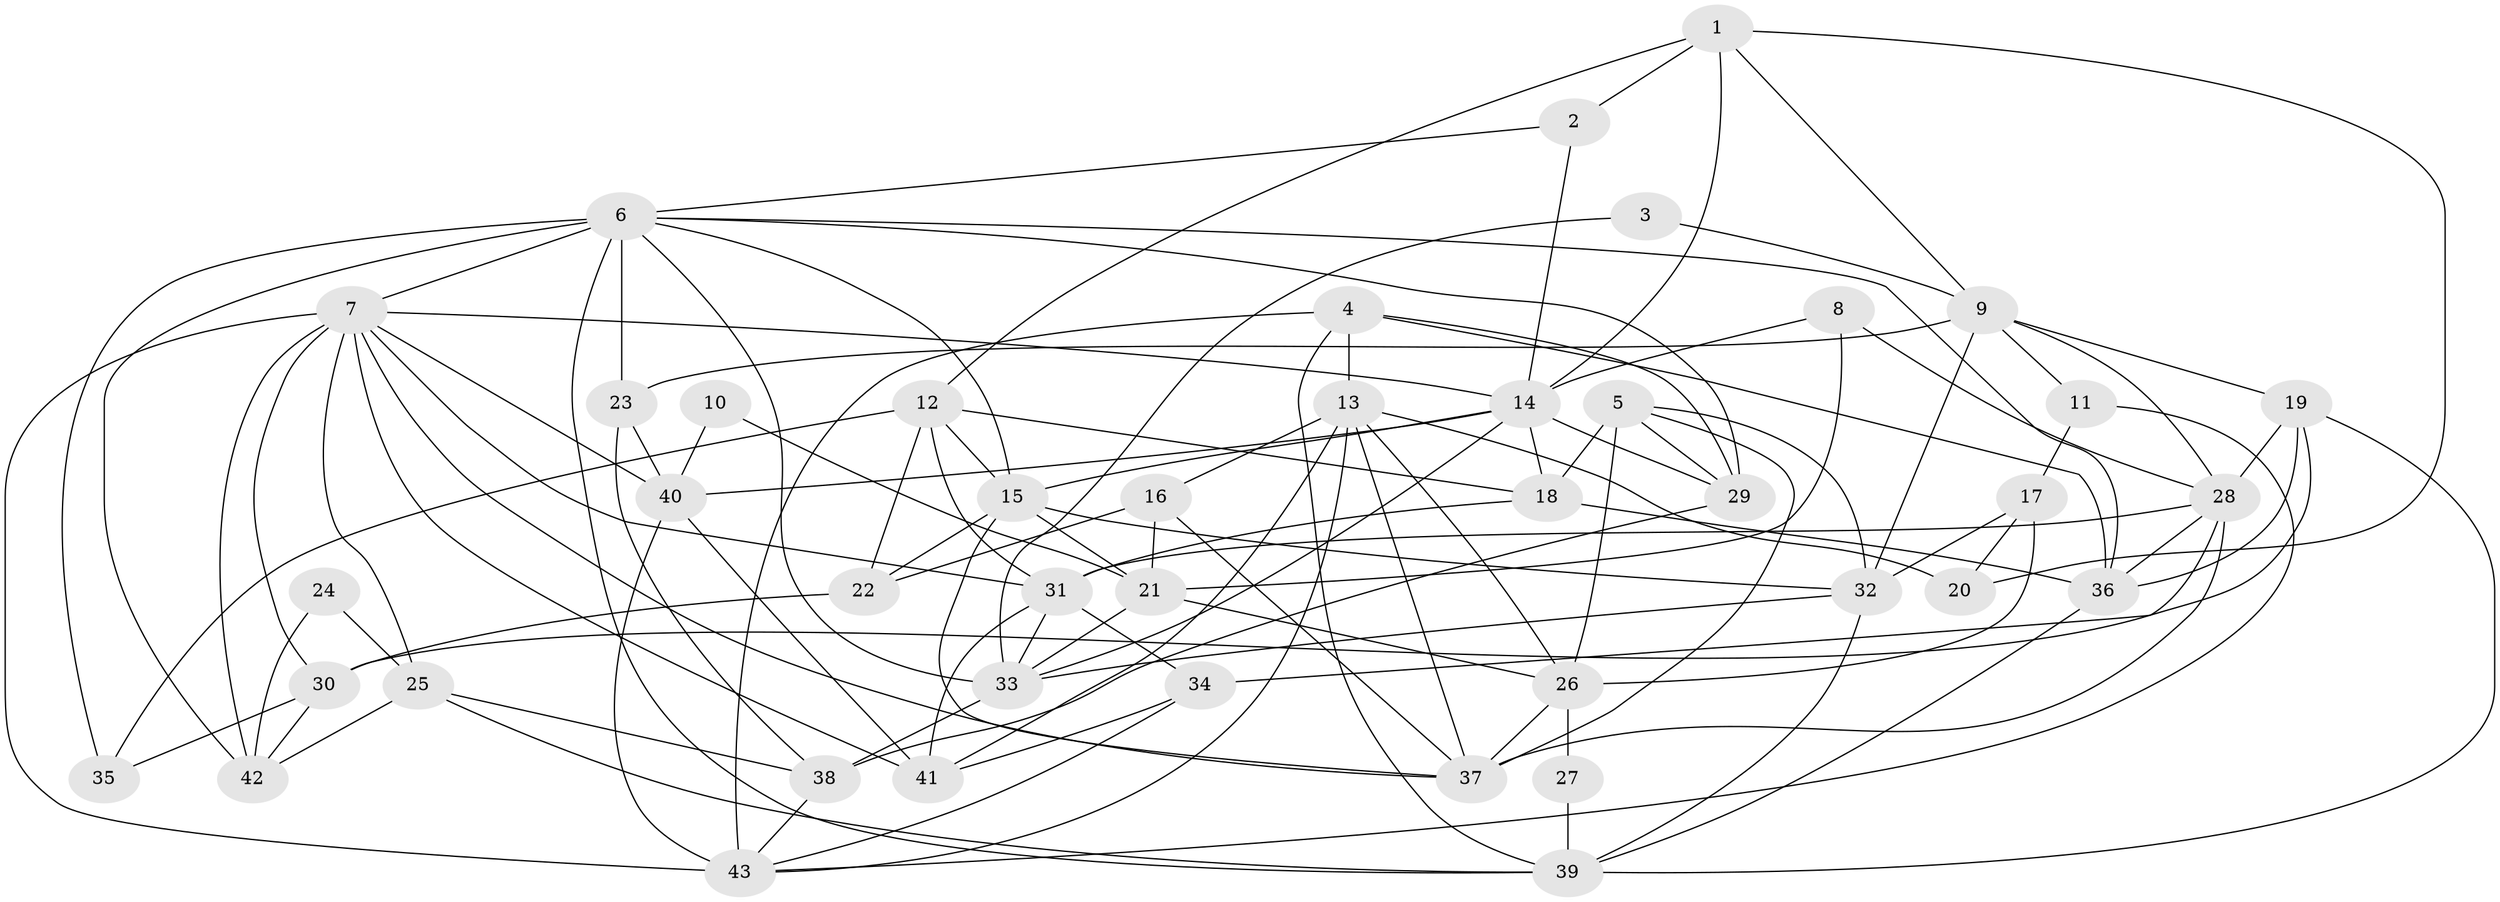 // original degree distribution, {4: 0.2823529411764706, 5: 0.27058823529411763, 6: 0.07058823529411765, 2: 0.15294117647058825, 8: 0.023529411764705882, 3: 0.2}
// Generated by graph-tools (version 1.1) at 2025/37/03/04/25 23:37:10]
// undirected, 43 vertices, 113 edges
graph export_dot {
  node [color=gray90,style=filled];
  1;
  2;
  3;
  4;
  5;
  6;
  7;
  8;
  9;
  10;
  11;
  12;
  13;
  14;
  15;
  16;
  17;
  18;
  19;
  20;
  21;
  22;
  23;
  24;
  25;
  26;
  27;
  28;
  29;
  30;
  31;
  32;
  33;
  34;
  35;
  36;
  37;
  38;
  39;
  40;
  41;
  42;
  43;
  1 -- 2 [weight=1.0];
  1 -- 9 [weight=1.0];
  1 -- 12 [weight=1.0];
  1 -- 14 [weight=2.0];
  1 -- 20 [weight=1.0];
  2 -- 6 [weight=1.0];
  2 -- 14 [weight=1.0];
  3 -- 9 [weight=1.0];
  3 -- 33 [weight=1.0];
  4 -- 13 [weight=1.0];
  4 -- 29 [weight=1.0];
  4 -- 36 [weight=1.0];
  4 -- 39 [weight=1.0];
  4 -- 43 [weight=1.0];
  5 -- 18 [weight=1.0];
  5 -- 26 [weight=1.0];
  5 -- 29 [weight=1.0];
  5 -- 32 [weight=1.0];
  5 -- 37 [weight=1.0];
  6 -- 7 [weight=1.0];
  6 -- 15 [weight=1.0];
  6 -- 23 [weight=2.0];
  6 -- 29 [weight=1.0];
  6 -- 33 [weight=1.0];
  6 -- 35 [weight=1.0];
  6 -- 36 [weight=1.0];
  6 -- 39 [weight=1.0];
  6 -- 42 [weight=1.0];
  7 -- 14 [weight=1.0];
  7 -- 25 [weight=1.0];
  7 -- 30 [weight=1.0];
  7 -- 31 [weight=1.0];
  7 -- 37 [weight=1.0];
  7 -- 40 [weight=1.0];
  7 -- 41 [weight=2.0];
  7 -- 42 [weight=1.0];
  7 -- 43 [weight=2.0];
  8 -- 14 [weight=1.0];
  8 -- 21 [weight=1.0];
  8 -- 28 [weight=1.0];
  9 -- 11 [weight=1.0];
  9 -- 19 [weight=1.0];
  9 -- 23 [weight=2.0];
  9 -- 28 [weight=1.0];
  9 -- 32 [weight=1.0];
  10 -- 21 [weight=1.0];
  10 -- 40 [weight=1.0];
  11 -- 17 [weight=1.0];
  11 -- 43 [weight=1.0];
  12 -- 15 [weight=2.0];
  12 -- 18 [weight=1.0];
  12 -- 22 [weight=1.0];
  12 -- 31 [weight=1.0];
  12 -- 35 [weight=1.0];
  13 -- 16 [weight=2.0];
  13 -- 20 [weight=1.0];
  13 -- 26 [weight=1.0];
  13 -- 37 [weight=1.0];
  13 -- 41 [weight=1.0];
  13 -- 43 [weight=1.0];
  14 -- 15 [weight=2.0];
  14 -- 18 [weight=1.0];
  14 -- 29 [weight=1.0];
  14 -- 33 [weight=1.0];
  14 -- 40 [weight=1.0];
  15 -- 21 [weight=1.0];
  15 -- 22 [weight=1.0];
  15 -- 32 [weight=1.0];
  15 -- 37 [weight=1.0];
  16 -- 21 [weight=1.0];
  16 -- 22 [weight=1.0];
  16 -- 37 [weight=1.0];
  17 -- 20 [weight=1.0];
  17 -- 26 [weight=1.0];
  17 -- 32 [weight=1.0];
  18 -- 31 [weight=1.0];
  18 -- 36 [weight=2.0];
  19 -- 28 [weight=1.0];
  19 -- 30 [weight=1.0];
  19 -- 36 [weight=1.0];
  19 -- 39 [weight=1.0];
  21 -- 26 [weight=2.0];
  21 -- 33 [weight=1.0];
  22 -- 30 [weight=1.0];
  23 -- 38 [weight=1.0];
  23 -- 40 [weight=1.0];
  24 -- 25 [weight=1.0];
  24 -- 42 [weight=2.0];
  25 -- 38 [weight=2.0];
  25 -- 39 [weight=1.0];
  25 -- 42 [weight=1.0];
  26 -- 27 [weight=1.0];
  26 -- 37 [weight=1.0];
  27 -- 39 [weight=1.0];
  28 -- 31 [weight=1.0];
  28 -- 34 [weight=1.0];
  28 -- 36 [weight=1.0];
  28 -- 37 [weight=2.0];
  29 -- 38 [weight=1.0];
  30 -- 35 [weight=1.0];
  30 -- 42 [weight=1.0];
  31 -- 33 [weight=1.0];
  31 -- 34 [weight=1.0];
  31 -- 41 [weight=1.0];
  32 -- 33 [weight=1.0];
  32 -- 39 [weight=1.0];
  33 -- 38 [weight=1.0];
  34 -- 41 [weight=1.0];
  34 -- 43 [weight=1.0];
  36 -- 39 [weight=1.0];
  38 -- 43 [weight=1.0];
  40 -- 41 [weight=1.0];
  40 -- 43 [weight=1.0];
}
